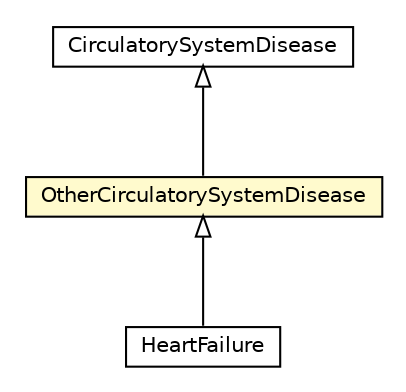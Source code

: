 #!/usr/local/bin/dot
#
# Class diagram 
# Generated by UMLGraph version R5_6-24-gf6e263 (http://www.umlgraph.org/)
#

digraph G {
	edge [fontname="Helvetica",fontsize=10,labelfontname="Helvetica",labelfontsize=10];
	node [fontname="Helvetica",fontsize=10,shape=plaintext];
	nodesep=0.25;
	ranksep=0.5;
	// org.universAAL.ontology.ICD10CirculatorySystemDiseases.owl.HeartFailure
	c260621 [label=<<table title="org.universAAL.ontology.ICD10CirculatorySystemDiseases.owl.HeartFailure" border="0" cellborder="1" cellspacing="0" cellpadding="2" port="p" href="./HeartFailure.html">
		<tr><td><table border="0" cellspacing="0" cellpadding="1">
<tr><td align="center" balign="center"> HeartFailure </td></tr>
		</table></td></tr>
		</table>>, URL="./HeartFailure.html", fontname="Helvetica", fontcolor="black", fontsize=10.0];
	// org.universAAL.ontology.ICD10CirculatorySystemDiseases.owl.OtherCirculatorySystemDisease
	c260624 [label=<<table title="org.universAAL.ontology.ICD10CirculatorySystemDiseases.owl.OtherCirculatorySystemDisease" border="0" cellborder="1" cellspacing="0" cellpadding="2" port="p" bgcolor="lemonChiffon" href="./OtherCirculatorySystemDisease.html">
		<tr><td><table border="0" cellspacing="0" cellpadding="1">
<tr><td align="center" balign="center"> OtherCirculatorySystemDisease </td></tr>
		</table></td></tr>
		</table>>, URL="./OtherCirculatorySystemDisease.html", fontname="Helvetica", fontcolor="black", fontsize=10.0];
	// org.universAAL.ontology.ICD10Diseases.owl.CirculatorySystemDisease
	c260629 [label=<<table title="org.universAAL.ontology.ICD10Diseases.owl.CirculatorySystemDisease" border="0" cellborder="1" cellspacing="0" cellpadding="2" port="p" href="../../ICD10Diseases/owl/CirculatorySystemDisease.html">
		<tr><td><table border="0" cellspacing="0" cellpadding="1">
<tr><td align="center" balign="center"> CirculatorySystemDisease </td></tr>
		</table></td></tr>
		</table>>, URL="../../ICD10Diseases/owl/CirculatorySystemDisease.html", fontname="Helvetica", fontcolor="black", fontsize=10.0];
	//org.universAAL.ontology.ICD10CirculatorySystemDiseases.owl.HeartFailure extends org.universAAL.ontology.ICD10CirculatorySystemDiseases.owl.OtherCirculatorySystemDisease
	c260624:p -> c260621:p [dir=back,arrowtail=empty];
	//org.universAAL.ontology.ICD10CirculatorySystemDiseases.owl.OtherCirculatorySystemDisease extends org.universAAL.ontology.ICD10Diseases.owl.CirculatorySystemDisease
	c260629:p -> c260624:p [dir=back,arrowtail=empty];
}

